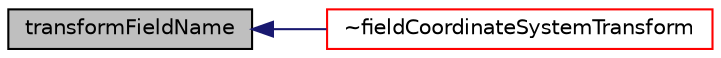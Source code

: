 digraph "transformFieldName"
{
  bgcolor="transparent";
  edge [fontname="Helvetica",fontsize="10",labelfontname="Helvetica",labelfontsize="10"];
  node [fontname="Helvetica",fontsize="10",shape=record];
  rankdir="LR";
  Node1 [label="transformFieldName",height=0.2,width=0.4,color="black", fillcolor="grey75", style="filled", fontcolor="black"];
  Node1 -> Node2 [dir="back",color="midnightblue",fontsize="10",style="solid",fontname="Helvetica"];
  Node2 [label="~fieldCoordinateSystemTransform",height=0.2,width=0.4,color="red",URL="$a00762.html#a0846a6d0d877b6f3a30fa0c0ad7aa109",tooltip="Destructor. "];
}
